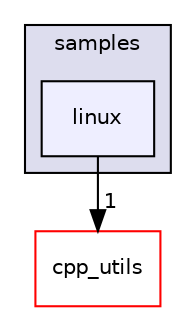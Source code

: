 digraph "esp32-snippets/networking/mqtt/paho_mqtt_embedded_c/MQTTClient-C/samples/linux" {
  compound=true
  node [ fontsize="10", fontname="Helvetica"];
  edge [ labelfontsize="10", labelfontname="Helvetica"];
  subgraph clusterdir_ff6f5306a19182543a610c19ed968ace {
    graph [ bgcolor="#ddddee", pencolor="black", label="samples" fontname="Helvetica", fontsize="10", URL="dir_ff6f5306a19182543a610c19ed968ace.html"]
  dir_54e829e871a8948025bc87316f12f57a [shape=box, label="linux", style="filled", fillcolor="#eeeeff", pencolor="black", URL="dir_54e829e871a8948025bc87316f12f57a.html"];
  }
  dir_e66062f3a4d2a5b6b6746a6b0f9c85ac [shape=box label="cpp_utils" fillcolor="white" style="filled" color="red" URL="dir_e66062f3a4d2a5b6b6746a6b0f9c85ac.html"];
  dir_54e829e871a8948025bc87316f12f57a->dir_e66062f3a4d2a5b6b6746a6b0f9c85ac [headlabel="1", labeldistance=1.5 headhref="dir_000118_000062.html"];
}
